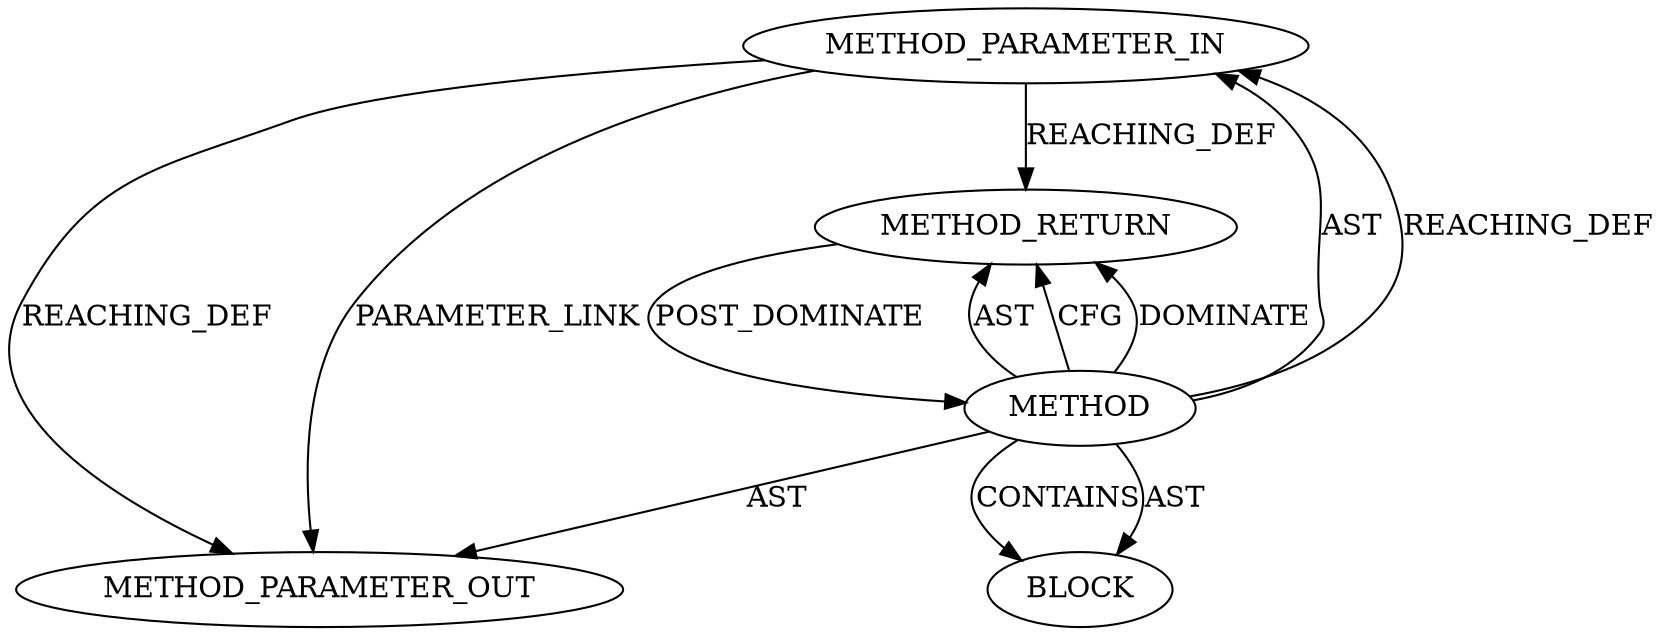 digraph {
  431 [label=METHOD_PARAMETER_OUT ORDER=1 CODE="p1" IS_VARIADIC=false TYPE_FULL_NAME="ANY" EVALUATION_STRATEGY="BY_VALUE" INDEX=1 NAME="p1"]
  294 [label=METHOD_RETURN ORDER=2 CODE="RET" TYPE_FULL_NAME="ANY" EVALUATION_STRATEGY="BY_VALUE"]
  292 [label=METHOD_PARAMETER_IN ORDER=1 CODE="p1" IS_VARIADIC=false TYPE_FULL_NAME="ANY" EVALUATION_STRATEGY="BY_VALUE" INDEX=1 NAME="p1"]
  293 [label=BLOCK ORDER=1 ARGUMENT_INDEX=1 CODE="<empty>" TYPE_FULL_NAME="ANY"]
  291 [label=METHOD AST_PARENT_TYPE="NAMESPACE_BLOCK" AST_PARENT_FULL_NAME="<global>" ORDER=0 CODE="<empty>" FULL_NAME="<operator>.logicalNot" IS_EXTERNAL=true FILENAME="<empty>" SIGNATURE="" NAME="<operator>.logicalNot"]
  294 -> 291 [label=POST_DOMINATE ]
  291 -> 292 [label=AST ]
  291 -> 431 [label=AST ]
  291 -> 294 [label=AST ]
  291 -> 292 [label=REACHING_DEF VARIABLE=""]
  291 -> 293 [label=CONTAINS ]
  291 -> 294 [label=CFG ]
  292 -> 294 [label=REACHING_DEF VARIABLE="p1"]
  291 -> 293 [label=AST ]
  292 -> 431 [label=REACHING_DEF VARIABLE="p1"]
  292 -> 431 [label=PARAMETER_LINK ]
  291 -> 294 [label=DOMINATE ]
}

